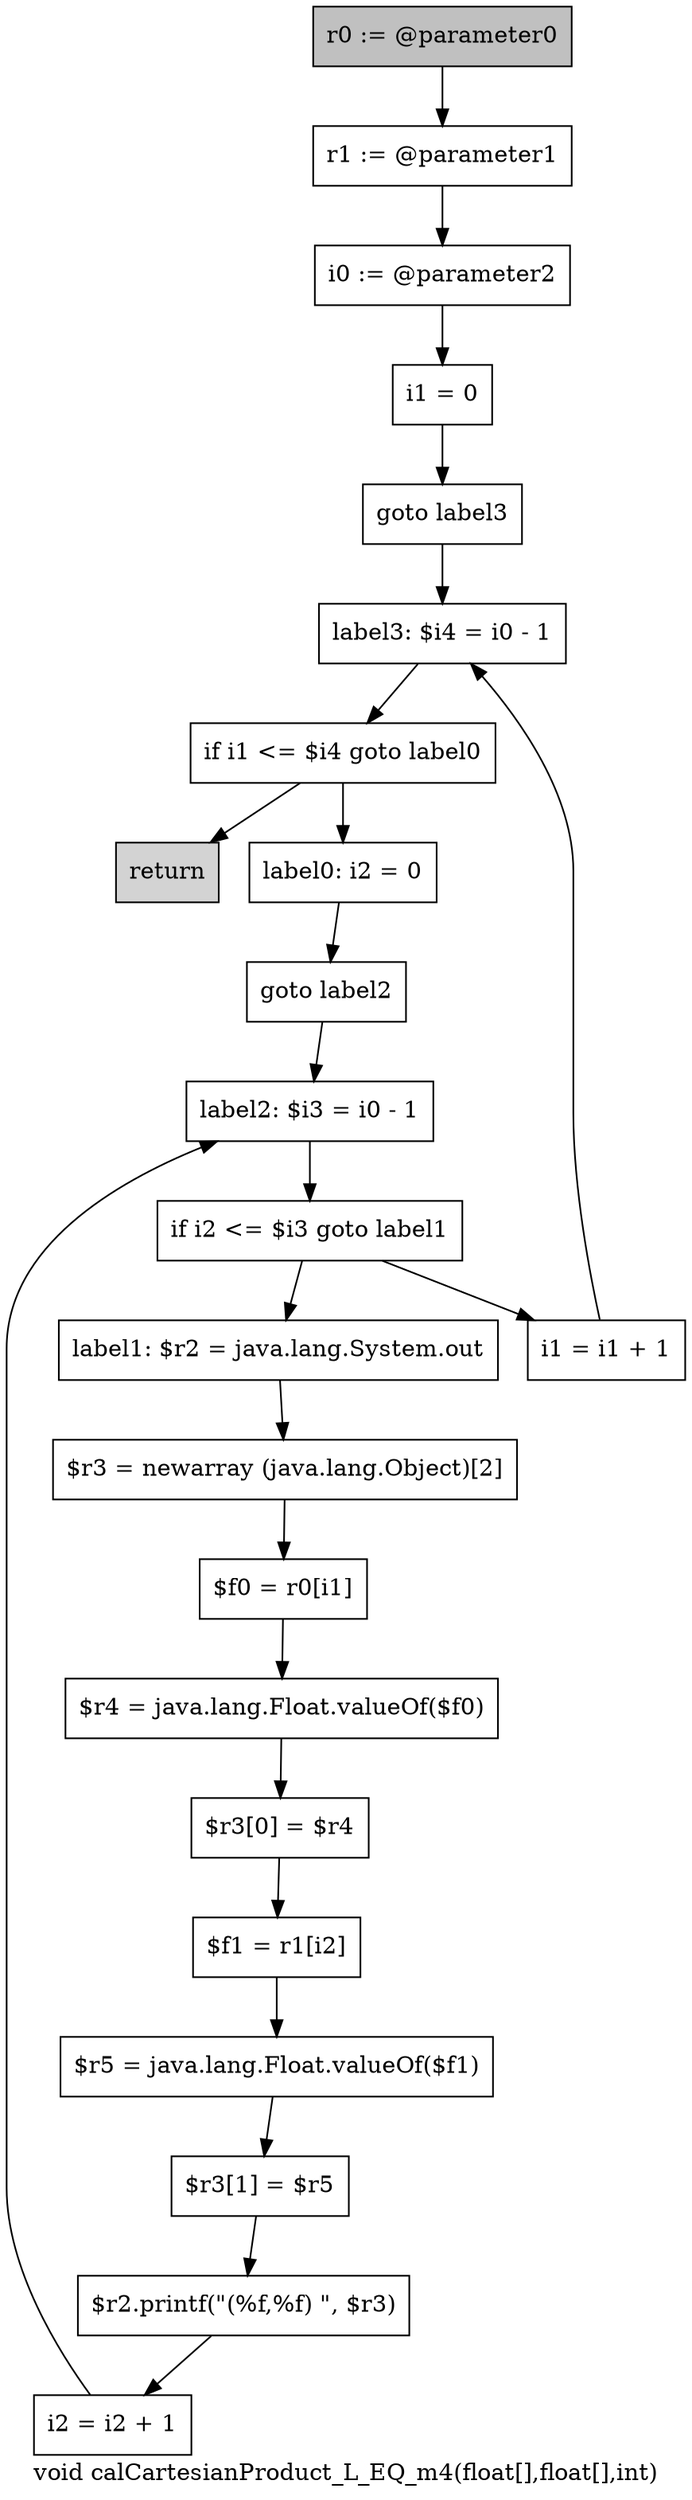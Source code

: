 digraph "void calCartesianProduct_L_EQ_m4(float[],float[],int)" {
    label="void calCartesianProduct_L_EQ_m4(float[],float[],int)";
    node [shape=box];
    "0" [style=filled,fillcolor=gray,label="r0 := @parameter0",];
    "1" [label="r1 := @parameter1",];
    "0"->"1";
    "2" [label="i0 := @parameter2",];
    "1"->"2";
    "3" [label="i1 = 0",];
    "2"->"3";
    "4" [label="goto label3",];
    "3"->"4";
    "20" [label="label3: $i4 = i0 - 1",];
    "4"->"20";
    "5" [label="label0: i2 = 0",];
    "6" [label="goto label2",];
    "5"->"6";
    "17" [label="label2: $i3 = i0 - 1",];
    "6"->"17";
    "7" [label="label1: $r2 = java.lang.System.out",];
    "8" [label="$r3 = newarray (java.lang.Object)[2]",];
    "7"->"8";
    "9" [label="$f0 = r0[i1]",];
    "8"->"9";
    "10" [label="$r4 = java.lang.Float.valueOf($f0)",];
    "9"->"10";
    "11" [label="$r3[0] = $r4",];
    "10"->"11";
    "12" [label="$f1 = r1[i2]",];
    "11"->"12";
    "13" [label="$r5 = java.lang.Float.valueOf($f1)",];
    "12"->"13";
    "14" [label="$r3[1] = $r5",];
    "13"->"14";
    "15" [label="$r2.printf(\"(%f,%f) \", $r3)",];
    "14"->"15";
    "16" [label="i2 = i2 + 1",];
    "15"->"16";
    "16"->"17";
    "18" [label="if i2 <= $i3 goto label1",];
    "17"->"18";
    "18"->"7";
    "19" [label="i1 = i1 + 1",];
    "18"->"19";
    "19"->"20";
    "21" [label="if i1 <= $i4 goto label0",];
    "20"->"21";
    "21"->"5";
    "22" [style=filled,fillcolor=lightgray,label="return",];
    "21"->"22";
}
